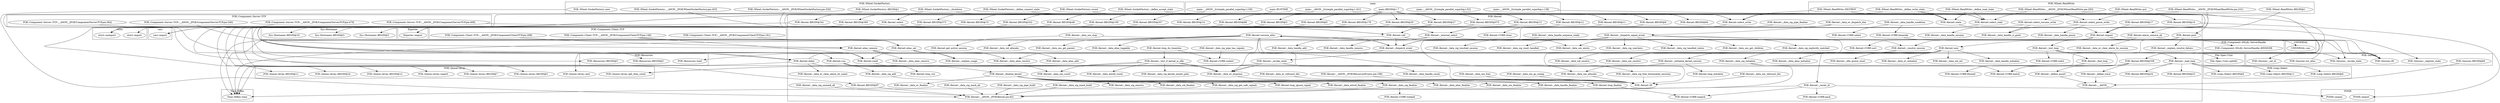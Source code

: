 digraph {
graph [overlap=false]
subgraph cluster_Time_HiRes {
	label="Time::HiRes";
	"Time::HiRes::time";
}
subgraph cluster_POE_Wheel_SocketFactory {
	label="POE::Wheel::SocketFactory";
	"POE::Wheel::SocketFactory::_define_accept_state";
	"POE::Wheel::SocketFactory::_shutdown";
	"POE::Wheel::SocketFactory::__ANON__[POE/Wheel/SocketFactory.pm:320]";
	"POE::Wheel::SocketFactory::event";
	"POE::Wheel::SocketFactory::new";
	"POE::Wheel::SocketFactory::_define_connect_state";
	"POE::Wheel::SocketFactory::BEGIN@1";
	"POE::Wheel::SocketFactory::__ANON__[POE/Wheel/SocketFactory.pm:203]";
}
subgraph cluster_main {
	label="main";
	"main::RUNTIME";
	"main::__ANON__[t/simple_parallel_superbig.t:138]";
	"main::BEGIN@1.7";
	"main::__ANON__[t/simple_parallel_superbig.t:161]";
	"main::__ANON__[t/simple_parallel_superbig.t:52]";
	"main::__ANON__[t/simple_parallel_superbig.t:159]";
}
subgraph cluster_File_Spec_Unix {
	label="File::Spec::Unix";
	"File::Spec::Unix::splitdir";
}
subgraph cluster_vars {
	label="vars";
	"vars::import";
}
subgraph cluster_Sys_Hostname {
	label="Sys::Hostname";
	"Sys::Hostname::BEGIN@16";
	"Sys::Hostname::BEGIN@5";
	"Sys::Hostname::BEGIN@3";
}
subgraph cluster_POE_Component_Client_TCP {
	label="POE::Component::Client::TCP";
	"POE::Component::Client::TCP::__ANON__[POE/Component/Client/TCP.pm:181]";
	"POE::Component::Client::TCP::__ANON__[POE/Component/Client/TCP.pm:298]";
	"POE::Component::Client::TCP::__ANON__[POE/Component/Client/TCP.pm:149]";
}
subgraph cluster_POE_Component_Server_TCP {
	label="POE::Component::Server::TCP";
	"POE::Component::Server::TCP::__ANON__[POE/Component/Server/TCP.pm:479]";
	"POE::Component::Server::TCP::__ANON__[POE/Component/Server/TCP.pm:540]";
	"POE::Component::Server::TCP::__ANON__[POE/Component/Server/TCP.pm:364]";
	"POE::Component::Server::TCP::__ANON__[POE/Component/Server/TCP.pm:408]";
}
subgraph cluster_POE_Session {
	label="POE::Session";
	"POE::Session::BEGIN@84";
	"POE::Session::ID";
	"POE::Session::_invoke_state";
	"POE::Session::_register_state";
	"POE::Session::_set_id";
	"POE::Session::try_alloc";
}
subgraph cluster_POE_Loop_Select {
	label="POE::Loop::Select";
	"POE::Loop::Select::BEGIN@6";
	"POE::Loop::Select::BEGIN@11";
	"POE::Loop::Select::BEGIN@9";
}
subgraph cluster_POE_Wheel_ReadWrite {
	label="POE::Wheel::ReadWrite";
	"POE::Wheel::ReadWrite::BEGIN@1";
	"POE::Wheel::ReadWrite::DESTROY";
	"POE::Wheel::ReadWrite::__ANON__[POE/Wheel/ReadWrite.pm:293]";
	"POE::Wheel::ReadWrite::put";
	"POE::Wheel::ReadWrite::_define_write_state";
	"POE::Wheel::ReadWrite::_define_read_state";
	"POE::Wheel::ReadWrite::__ANON__[POE/Wheel/ReadWrite.pm:231]";
}
subgraph cluster_POSIX {
	label="POSIX";
	"POSIX::uname";
	"POSIX::import";
}
subgraph cluster_POE_Resources {
	label="POE::Resources";
	"POE::Resources::BEGIN@3";
	"POE::Resources::BEGIN@5";
	"POE::Resources::load";
}
subgraph cluster_strict {
	label="strict";
	"strict::import";
	"strict::unimport";
}
subgraph cluster_Exporter {
	label="Exporter";
	"Exporter::import";
}
subgraph cluster_POE_Component_SSLify_ServerHandle {
	label="POE::Component::SSLify::ServerHandle";
	"POE::Component::SSLify::ServerHandle::BINMODE";
}
subgraph cluster_POE_Kernel {
	label="POE::Kernel";
	"POE::Kernel::_data_ev_dispatch_due";
	"POE::Kernel::BEGIN@176";
	"POE::Kernel::_data_ev_clear_alarm_by_name";
	"POE::Kernel::BEGIN@24";
	"POE::Kernel::_data_ev_refcount_dec";
	"POE::Kernel::_data_ses_resolve";
	"POE::Kernel::CORE:binmode";
	"POE::Kernel::_data_alias_add";
	"POE::Kernel::_data_alias_finalize";
	"POE::Kernel::BEGIN@357";
	"POE::Kernel::_data_sig_add";
	"POE::Kernel::_data_handle_is_good";
	"POE::Kernel::_data_ev_initialize";
	"POE::Kernel::_data_ses_allocate";
	"POE::Kernel::_data_sid_allocate";
	"POE::Kernel::_initialize_kernel_session";
	"POE::Kernel::_data_ses_finalize";
	"POE::Kernel::_data_handle_finalize";
	"POE::Kernel::_data_ev_finalize";
	"POE::Kernel::BEGIN@97";
	"POE::Kernel::_data_sig_pipe_finalize";
	"POE::Kernel::BEGIN@10";
	"POE::Kernel::BEGIN@338";
	"POE::Kernel::_data_sig_remove";
	"POE::Kernel::_data_sid_set";
	"POE::Kernel::post";
	"POE::Kernel::BEGIN@3";
	"POE::Kernel::_data_handle_pause";
	"POE::Kernel::BEGIN@15";
	"POE::Kernel::_data_sig_mask_build";
	"POE::Kernel::_data_sid_resolve";
	"POE::Kernel::select_read";
	"POE::Kernel::_data_ev_enqueue";
	"POE::Kernel::alias_set";
	"POE::Kernel::_data_ev_clear_alarm_by_session";
	"POE::Kernel::select_pause_write";
	"POE::Kernel::_data_ses_exists";
	"POE::Kernel::CORE:close";
	"POE::Kernel::new";
	"POE::Kernel::CORE:unpack";
	"POE::Kernel::BEGIN@322";
	"POE::Kernel::BEGIN@84";
	"POE::Kernel::_data_ses_refcount_dec";
	"POE::Kernel::CORE:pack";
	"POE::Kernel::_data_alias_resolve";
	"POE::Kernel::_internal_select";
	"POE::Kernel::_data_extref_count";
	"POE::Kernel::_explain_usage";
	"POE::Kernel::BEGIN@27";
	"POE::Kernel::BEGIN@365";
	"POE::Kernel::_resolve_session";
	"POE::Kernel::_recalc_id";
	"POE::Kernel::loop_initialize";
	"POE::Kernel::_data_handle_initialize";
	"POE::Kernel::_define_assert";
	"POE::Kernel::call";
	"POE::Kernel::_find_loop";
	"POE::Kernel::_dispatch_signal_event";
	"POE::Kernel::loop_finalize";
	"POE::Kernel::_data_sig_explicitly_watched";
	"POE::Kernel::loop_run";
	"POE::Kernel::state";
	"POE::Kernel::_load_loop";
	"POE::Kernel::_test_if_kernel_is_idle";
	"POE::Kernel::_data_sig_touched_session";
	"POE::Kernel::_data_sig_pipe_build";
	"POE::Kernel::BEGIN@13";
	"POE::Kernel::_data_sig_reset_handled";
	"POE::Kernel::_data_sig_unmask_all";
	"POE::Kernel::BEGIN@575";
	"POE::Kernel::_finalize_kernel";
	"POE::Kernel::_data_alias_loggable";
	"POE::Kernel::_data_sig_free_terminated_sessions";
	"POE::Kernel::CORE:subst";
	"POE::Kernel::_dispatch_event";
	"POE::Kernel::CORE:sselect";
	"POE::Kernel::CORE:select";
	"POE::Kernel::_data_sig_watchers";
	"POE::Kernel::BEGIN@100";
	"POE::Kernel::_data_sig_kernel_awaits_pids";
	"POE::Kernel::_data_sid_finalize";
	"POE::Kernel::_explain_resolve_failure";
	"POE::Kernel::__ANON__[POE/Kernel.pm:92]";
	"POE::Kernel::alarm_remove_all";
	"POE::Kernel::_data_ses_count";
	"POE::Kernel::select";
	"POE::Kernel::BEGIN@23";
	"POE::Kernel::BEGIN@8";
	"POE::Kernel::delay";
	"POE::Kernel::BEGIN@12";
	"POE::Kernel::_invoke_state";
	"POE::Kernel::_data_sig_handled_status";
	"POE::Kernel::__ANON__";
	"POE::Kernel::_data_handle_enqueue_ready";
	"POE::Kernel::get_active_session";
	"POE::Kernel::_data_handle_count";
	"POE::Kernel::_data_handle_remove";
	"POE::Kernel::BEGIN@14";
	"POE::Kernel::select_resume_write";
	"POE::Kernel::select_write";
	"POE::Kernel::_data_sig_get_safe_signals";
	"POE::Kernel::_data_sig_mask_all";
	"POE::Kernel::_data_handle_condition";
	"POE::Kernel::ID";
	"POE::Kernel::BEGIN@341";
	"POE::Kernel::import";
	"POE::Kernel::BEGIN@373";
	"POE::Kernel::_data_sig_pipe_has_signals";
	"POE::Kernel::yield";
	"POE::Kernel::_data_ses_gc_sweep";
	"POE::Kernel::loop_ignore_signal";
	"POE::Kernel::CORE:waitpid";
	"POE::Kernel::_test_loop";
	"POE::Kernel::_data_handle_resume";
	"POE::Kernel::loop_do_timeslice";
	"POE::Kernel::_data_alias_initialize";
	"POE::Kernel::_data_ses_free";
	"POE::Kernel::_data_sig_initialize";
	"POE::Kernel::run";
	"POE::Kernel::_data_alias_remove";
	"POE::Kernel::_data_ses_get_children";
	"POE::Kernel::alias_remove";
	"POE::Kernel::BEGIN@88";
	"POE::Kernel::_data_extref_finalize";
	"POE::Kernel::__ANON__[POE/Resource/Events.pm:199]";
	"POE::Kernel::_data_sig_finalize";
	"POE::Kernel::_data_ses_stop";
	"POE::Kernel::CORE:fteread";
	"POE::Kernel::CORE:sort";
	"POE::Kernel::BEGIN@20";
	"POE::Kernel::BEGIN@5";
	"POE::Kernel::_data_ses_get_parent";
	"POE::Kernel::session_alloc";
	"POE::Kernel::BEGIN@17";
	"POE::Kernel::_data_handle_add";
	"POE::Kernel::_define_trace";
	"POE::Kernel::BEGIN@48";
	"POE::Kernel::_idle_queue_reset";
	"POE::Kernel::BEGIN@11";
	"POE::Kernel::CORE:match";
}
subgraph cluster_UNIVERSAL {
	label="UNIVERSAL";
	"UNIVERSAL::can";
}
subgraph cluster_POE_Queue_Array {
	label="POE::Queue::Array";
	"POE::Queue::Array::new";
	"POE::Queue::Array::get_item_count";
	"POE::Queue::Array::BEGIN@7";
	"POE::Queue::Array::BEGIN@5";
	"POE::Queue::Array::BEGIN@24";
	"POE::Queue::Array::BEGIN@12";
	"POE::Queue::Array::BEGIN@11";
	"POE::Queue::Array::import";
}
"POE::Kernel::_finalize_kernel" -> "POE::Kernel::_data_ses_finalize";
"POE::Kernel::BEGIN@575" -> "POE::Resources::BEGIN@3";
"POE::Kernel::new" -> "POE::Kernel::_initialize_kernel_session";
"POE::Kernel::_finalize_kernel" -> "POE::Kernel::_data_ev_finalize";
"POE::Kernel::_finalize_kernel" -> "POE::Kernel::_data_handle_finalize";
"main::BEGIN@1.7" -> "POE::Kernel::BEGIN@97";
"POE::Kernel::new" -> "POE::Kernel::_data_ev_initialize";
"POE::Kernel::_load_loop" -> "Time::HiRes::time";
"POE::Kernel::session_alloc" -> "Time::HiRes::time";
"POE::Kernel::delay" -> "Time::HiRes::time";
"POE::Kernel::call" -> "Time::HiRes::time";
"POE::Kernel::_recalc_id" -> "Time::HiRes::time";
"POE::Kernel::_dispatch_signal_event" -> "Time::HiRes::time";
"POE::Kernel::session_alloc" -> "POE::Kernel::_data_ses_allocate";
"POE::Kernel::_initialize_kernel_session" -> "POE::Kernel::_data_ses_allocate";
"POE::Kernel::select_resume_write" -> "POE::Kernel::_data_handle_is_good";
"POE::Kernel::select_pause_write" -> "POE::Kernel::_data_handle_is_good";
"POE::Kernel::session_alloc" -> "POE::Kernel::_data_sid_allocate";
"POE::Kernel::select_pause_write" -> "POE::Kernel::_data_handle_pause";
"main::BEGIN@1.7" -> "POE::Kernel::BEGIN@15";
"POE::Kernel::BEGIN@27" -> "POE::Queue::Array::BEGIN@7";
"main::BEGIN@1.7" -> "POE::Kernel::BEGIN@338";
"main::BEGIN@1.7" -> "POE::Kernel::BEGIN@10";
"POE::Kernel::_finalize_kernel" -> "POE::Kernel::_data_sig_remove";
"POE::Kernel::new" -> "POE::Kernel::_data_sid_set";
"main::BEGIN@1.7" -> "POE::Kernel::BEGIN@3";
"main::__ANON__[t/simple_parallel_superbig.t:52]" -> "POE::Kernel::post";
"POE::Kernel::BEGIN@27" -> "POE::Queue::Array::BEGIN@12";
"main::BEGIN@1.7" -> "POE::Kernel::BEGIN@176";
"POE::Kernel::_load_loop" -> "POE::Kernel::BEGIN@24";
"POE::Kernel::delay" -> "POE::Kernel::_data_ev_clear_alarm_by_name";
"POE::Kernel::_data_handle_condition" -> "POE::Kernel::CORE:binmode";
"POE::Kernel::alias_set" -> "POE::Kernel::_data_alias_add";
"POE::Kernel::_finalize_kernel" -> "POE::Kernel::_data_alias_finalize";
"POE::Kernel::run" -> "POE::Kernel::_data_sig_add";
"main::BEGIN@1.7" -> "POE::Kernel::BEGIN@357";
"POE::Kernel::_resolve_session" -> "POE::Kernel::_data_ses_resolve";
"POE::Kernel::_initialize_kernel_session" -> "POE::Kernel::loop_initialize";
"POE::Kernel::BEGIN@13" -> "Sys::Hostname::BEGIN@5";
"POE::Kernel::new" -> "POE::Kernel::_data_handle_initialize";
"main::BEGIN@1.7" -> "POE::Kernel::BEGIN@365";
"POE::Kernel::call" -> "POE::Kernel::_resolve_session";
"POE::Kernel::post" -> "POE::Kernel::_resolve_session";
"POE::Kernel::new" -> "POE::Kernel::_recalc_id";
"POE::Kernel::run" -> "POE::Kernel::loop_run";
"POE::Kernel::_dispatch_signal_event" -> "POE::Kernel::_data_sig_explicitly_watched";
"POE::Kernel::BEGIN@176" -> "vars::import";
"POE::Kernel::BEGIN@5" -> "vars::import";
"POE::Kernel::BEGIN@20" -> "vars::import";
"POE::Kernel::BEGIN@10" -> "POSIX::import";
"POE::Wheel::ReadWrite::DESTROY" -> "POE::Kernel::state";
"POE::Wheel::SocketFactory::_define_accept_state" -> "POE::Kernel::state";
"POE::Wheel::ReadWrite::_define_write_state" -> "POE::Kernel::state";
"POE::Wheel::SocketFactory::_define_connect_state" -> "POE::Kernel::state";
"POE::Wheel::SocketFactory::_shutdown" -> "POE::Kernel::state";
"POE::Wheel::ReadWrite::_define_read_state" -> "POE::Kernel::state";
"POE::Kernel::session_alloc" -> "POE::Session::_set_id";
"POE::Kernel::BEGIN@338" -> "POE::Kernel::_define_assert";
"POE::Kernel::BEGIN@13" -> "Exporter::import";
"POE::Kernel::BEGIN@8" -> "Exporter::import";
"POE::Kernel::BEGIN@12" -> "Exporter::import";
"POE::Kernel::BEGIN@11" -> "Exporter::import";
"POE::Component::Server::TCP::__ANON__[POE/Component/Server/TCP.pm:408]" -> "POE::Kernel::call";
"POE::Wheel::ReadWrite::__ANON__[POE/Wheel/ReadWrite.pm:293]" -> "POE::Kernel::call";
"POE::Wheel::SocketFactory::__ANON__[POE/Wheel/SocketFactory.pm:320]" -> "POE::Kernel::call";
"POE::Wheel::ReadWrite::__ANON__[POE/Wheel/ReadWrite.pm:231]" -> "POE::Kernel::call";
"POE::Wheel::SocketFactory::__ANON__[POE/Wheel/SocketFactory.pm:203]" -> "POE::Kernel::call";
"POE::Kernel::BEGIN@27" -> "POE::Queue::Array::BEGIN@11";
"POE::Kernel::_finalize_kernel" -> "POE::Kernel::loop_finalize";
"POE::Kernel::_data_ev_dispatch_due" -> "POE::Kernel::_dispatch_signal_event";
"POE::Kernel::_test_loop" -> "POE::Kernel::_find_loop";
"POE::Kernel::_load_loop" -> "POE::Loop::Select::BEGIN@9";
"POE::Kernel::_load_loop" -> "POE::Loop::Select::BEGIN@11";
"POE::Kernel::_data_sig_pipe_finalize" -> "POE::Kernel::CORE:close";
"POE::Kernel::_invoke_state" -> "POE::Queue::Array::get_item_count";
"POE::Kernel::_test_if_kernel_is_idle" -> "POE::Queue::Array::get_item_count";
"POE::Kernel::session_alloc" -> "POE::Kernel::_data_ses_exists";
"POE::Kernel::alarm_remove_all" -> "POE::Kernel::_data_ses_exists";
"POE::Kernel::_recalc_id" -> "POE::Kernel::CORE:unpack";
"POE::Kernel::loop_finalize" -> "POE::Kernel::CORE:unpack";
"POE::Kernel::import" -> "POE::Kernel::new";
"POE::Kernel::_load_loop" -> "POE::Loop::Select::BEGIN@6";
"POE::Wheel::ReadWrite::_define_read_state" -> "POE::Kernel::select_read";
"POE::Wheel::SocketFactory::event" -> "POE::Kernel::select_read";
"POE::Wheel::ReadWrite::__ANON__[POE/Wheel/ReadWrite.pm:293]" -> "POE::Kernel::select_read";
"POE::Wheel::SocketFactory::_define_accept_state" -> "POE::Kernel::select_read";
"POE::Wheel::ReadWrite::DESTROY" -> "POE::Kernel::select_read";
"POE::Kernel::post" -> "POE::Kernel::_data_ev_enqueue";
"POE::Kernel::delay" -> "POE::Kernel::_data_ev_enqueue";
"POE::Kernel::_invoke_state" -> "POE::Kernel::_data_ev_enqueue";
"POE::Kernel::session_alloc" -> "POE::Kernel::_data_ev_enqueue";
"POE::Kernel::yield" -> "POE::Kernel::_data_ev_enqueue";
"POE::Kernel::_test_if_kernel_is_idle" -> "POE::Kernel::_data_ev_enqueue";
"POE::Component::Client::TCP::__ANON__[POE/Component/Client/TCP.pm:181]" -> "POE::Kernel::alias_set";
"POE::Component::Server::TCP::__ANON__[POE/Component/Server/TCP.pm:479]" -> "POE::Kernel::alias_set";
"POE::Component::Client::TCP::__ANON__[POE/Component/Client/TCP.pm:149]" -> "POE::Kernel::alias_set";
"POE::Kernel::_resolve_session" -> "POE::Kernel::_data_sid_resolve";
"POE::Wheel::ReadWrite::_define_write_state" -> "POE::Kernel::select_pause_write";
"POE::Wheel::ReadWrite::__ANON__[POE/Wheel/ReadWrite.pm:231]" -> "POE::Kernel::select_pause_write";
"POE::Kernel::CORE:binmode" -> "POE::Component::SSLify::ServerHandle::BINMODE";
"POE::Kernel::alarm_remove_all" -> "POE::Kernel::_data_ev_clear_alarm_by_session";
"POE::Kernel::BEGIN@27" -> "POE::Queue::Array::import";
"POE::Kernel::select_write" -> "POE::Kernel::_internal_select";
"POE::Kernel::select" -> "POE::Kernel::_internal_select";
"POE::Kernel::select_read" -> "POE::Kernel::_internal_select";
"POE::Kernel::alias_remove" -> "POE::Kernel::_explain_usage";
"POE::Kernel::alias_set" -> "POE::Kernel::_explain_usage";
"POE::Kernel::_test_if_kernel_is_idle" -> "POE::Kernel::_data_extref_count";
"POE::Kernel::BEGIN@13" -> "Sys::Hostname::BEGIN@16";
"main::BEGIN@1.7" -> "POE::Kernel::BEGIN@27";
"POE::Kernel::new" -> "POE::Resources::load";
"main::BEGIN@1.7" -> "POE::Kernel::BEGIN@322";
"POE::Kernel::BEGIN@27" -> "POE::Queue::Array::BEGIN@5";
"main::BEGIN@1.7" -> "POE::Kernel::BEGIN@84";
"POE::Kernel::BEGIN@27" -> "POE::Queue::Array::BEGIN@24";
"POE::Kernel::_recalc_id" -> "POE::Kernel::CORE:pack";
"POE::Kernel::alias_remove" -> "POE::Kernel::_data_alias_resolve";
"POE::Kernel::alias_set" -> "POE::Kernel::_data_alias_resolve";
"POE::Kernel::_resolve_session" -> "POE::Kernel::_data_alias_resolve";
"POE::Kernel::call" -> "POE::Session::_invoke_state";
"POE::Kernel::_dispatch_event" -> "POE::Session::_invoke_state";
"POE::Kernel::_dispatch_event" -> "POE::Kernel::_invoke_state";
"main::BEGIN@1.7" -> "POE::Kernel::BEGIN@12";
"POE::Kernel::BEGIN@3" -> "strict::import";
"POE::Kernel::state" -> "POE::Session::_register_state";
"POE::Session::BEGIN@84" -> "POE::Kernel::__ANON__";
"POE::Kernel::_define_trace" -> "POE::Kernel::__ANON__";
"POE::Kernel::_define_assert" -> "POE::Kernel::__ANON__";
"POE::Kernel::_dispatch_signal_event" -> "POE::Kernel::_data_sig_handled_status";
"main::__ANON__[t/simple_parallel_superbig.t:161]" -> "POE::Kernel::alarm_remove_all";
"POE::Kernel::_test_if_kernel_is_idle" -> "POE::Kernel::_data_ses_count";
"POE::Kernel::run" -> "POE::Kernel::_data_ses_count";
"POE::Kernel::_load_loop" -> "POE::Kernel::BEGIN@23";
"main::BEGIN@1.7" -> "POE::Kernel::BEGIN@8";
"POE::Wheel::SocketFactory::_shutdown" -> "POE::Kernel::select";
"main::__ANON__[t/simple_parallel_superbig.t:159]" -> "POE::Kernel::delay";
"main::__ANON__[t/simple_parallel_superbig.t:161]" -> "POE::Kernel::delay";
"POE::Kernel::_internal_select" -> "POE::Kernel::_data_handle_remove";
"main::BEGIN@1.7" -> "POE::Kernel::BEGIN@14";
"POE::Kernel::_test_if_kernel_is_idle" -> "POE::Kernel::_data_handle_count";
"POE::Kernel::_invoke_state" -> "POE::Kernel::_data_handle_count";
"POE::Wheel::ReadWrite::_define_write_state" -> "POE::Kernel::select_write";
"POE::Wheel::SocketFactory::_define_connect_state" -> "POE::Kernel::select_write";
"POE::Wheel::ReadWrite::DESTROY" -> "POE::Kernel::select_write";
"POE::Wheel::SocketFactory::event" -> "POE::Kernel::select_write";
"POE::Wheel::ReadWrite::put" -> "POE::Kernel::select_resume_write";
"POE::Kernel::_finalize_kernel" -> "POE::Kernel::_data_sig_get_safe_signals";
"POE::Kernel::BEGIN@575" -> "POE::Resources::BEGIN@5";
"POE::Kernel::_data_ses_stop" -> "POE::Kernel::get_active_session";
"POE::Kernel::_test_loop" -> "File::Spec::Unix::splitdir";
"main::BEGIN@1.7" -> "POE::Kernel::BEGIN@575";
"POE::Kernel::session_alloc" -> "POE::Kernel::_data_alias_loggable";
"POE::Kernel::run" -> "POE::Kernel::_finalize_kernel";
"POE::Kernel::_test_loop" -> "POE::Kernel::_load_loop";
"POE::Kernel::loop_do_timeslice" -> "POE::Kernel::_test_if_kernel_is_idle";
"POE::Kernel::BEGIN@48" -> "strict::unimport";
"POE::Kernel::BEGIN@88" -> "strict::unimport";
"POE::Kernel::BEGIN@365" -> "strict::unimport";
"POE::Kernel::BEGIN@322" -> "strict::unimport";
"POE::Kernel::BEGIN@357" -> "strict::unimport";
"POE::Kernel::BEGIN@100" -> "strict::unimport";
"POE::Kernel::BEGIN@341" -> "strict::unimport";
"POE::Kernel::BEGIN@373" -> "strict::unimport";
"POE::Kernel::_dispatch_signal_event" -> "POE::Kernel::_data_sig_touched_session";
"POE::Kernel::_dispatch_signal_event" -> "POE::Kernel::_data_sig_reset_handled";
"main::BEGIN@1.7" -> "POE::Kernel::BEGIN@13";
"POE::Kernel::_test_if_kernel_is_idle" -> "POE::Kernel::_data_sig_kernel_awaits_pids";
"main::BEGIN@1.7" -> "POE::Kernel::BEGIN@100";
"POE::Kernel::_data_sig_pipe_build" -> "POE::Kernel::__ANON__[POE/Kernel.pm:92]";
"POE::Wheel::SocketFactory::new" -> "POE::Kernel::__ANON__[POE/Kernel.pm:92]";
"POE::Kernel::_data_sig_mask_all" -> "POE::Kernel::__ANON__[POE/Kernel.pm:92]";
"POE::Kernel::BEGIN@97" -> "POE::Kernel::__ANON__[POE/Kernel.pm:92]";
"POE::Kernel::_data_sig_unmask_all" -> "POE::Kernel::__ANON__[POE/Kernel.pm:92]";
"POE::Kernel::_data_sig_initialize" -> "POE::Kernel::__ANON__[POE/Kernel.pm:92]";
"POE::Kernel::_data_sig_mask_build" -> "POE::Kernel::__ANON__[POE/Kernel.pm:92]";
"POE::Kernel::_data_sig_finalize" -> "POE::Kernel::__ANON__[POE/Kernel.pm:92]";
"POE::Kernel::_finalize_kernel" -> "POE::Kernel::_data_sid_finalize";
"POE::Kernel::post" -> "POE::Kernel::_explain_resolve_failure";
"POE::Kernel::_recalc_id" -> "POSIX::uname";
"POE::Kernel::_test_loop" -> "POE::Kernel::CORE:subst";
"POE::Kernel::_dispatch_signal_event" -> "POE::Kernel::_data_sig_free_terminated_sessions";
"POE::Kernel::_data_handle_condition" -> "POE::Kernel::CORE:select";
"POE::Kernel::_data_ev_dispatch_due" -> "POE::Kernel::_dispatch_event";
"POE::Kernel::session_alloc" -> "POE::Kernel::_dispatch_event";
"POE::Kernel::_data_ses_stop" -> "POE::Kernel::_dispatch_event";
"POE::Kernel::call" -> "POE::Kernel::_dispatch_event";
"POE::Kernel::_data_handle_enqueue_ready" -> "POE::Kernel::_dispatch_event";
"POE::Kernel::_dispatch_signal_event" -> "POE::Kernel::_dispatch_event";
"POE::Kernel::_data_sig_pipe_has_signals" -> "POE::Kernel::CORE:sselect";
"POE::Kernel::loop_do_timeslice" -> "POE::Kernel::CORE:sselect";
"POE::Kernel::_dispatch_signal_event" -> "POE::Kernel::_data_sig_watchers";
"POE::Kernel::_finalize_kernel" -> "POE::Kernel::_data_sig_finalize";
"POE::Kernel::new" -> "POE::Queue::Array::new";
"POE::Kernel::_find_loop" -> "POE::Kernel::CORE:fteread";
"main::BEGIN@1.7" -> "POE::Kernel::BEGIN@20";
"POE::Kernel::import" -> "POE::Kernel::CORE:sort";
"main::BEGIN@1.7" -> "POE::Kernel::BEGIN@5";
"POE::Component::Server::TCP::__ANON__[POE/Component/Server/TCP.pm:540]" -> "POE::Kernel::alias_remove";
"POE::Component::Client::TCP::__ANON__[POE/Component/Client/TCP.pm:298]" -> "POE::Kernel::alias_remove";
"main::BEGIN@1.7" -> "POE::Kernel::BEGIN@88";
"POE::Kernel::_finalize_kernel" -> "POE::Kernel::_data_extref_finalize";
"main::BEGIN@1.7" -> "POE::Kernel::BEGIN@11";
"POE::Kernel::new" -> "POE::Kernel::_idle_queue_reset";
"POE::Kernel::BEGIN@338" -> "POE::Kernel::CORE:match";
"POE::Kernel::_test_loop" -> "POE::Kernel::CORE:match";
"POE::Kernel::_data_sig_initialize" -> "POE::Kernel::CORE:match";
"POE::Kernel::session_alloc" -> "POE::Kernel::_data_ses_get_parent";
"POE::Session::try_alloc" -> "POE::Kernel::session_alloc";
"POE::Kernel::_internal_select" -> "POE::Kernel::_data_handle_add";
"POE::Kernel::BEGIN@338" -> "POE::Kernel::_define_trace";
"main::BEGIN@1.7" -> "POE::Kernel::BEGIN@48";
"POE::Wheel::ReadWrite::BEGIN@1" -> "POE::Kernel::import";
"main::BEGIN@1.7" -> "POE::Kernel::import";
"POE::Kernel::BEGIN@17" -> "POE::Kernel::import";
"POE::Wheel::SocketFactory::BEGIN@1" -> "POE::Kernel::import";
"POE::Component::Client::TCP::__ANON__[POE/Component/Client/TCP.pm:149]" -> "POE::Kernel::yield";
"main::__ANON__[t/simple_parallel_superbig.t:159]" -> "POE::Kernel::yield";
"POE::Component::Server::TCP::__ANON__[POE/Component/Server/TCP.pm:364]" -> "POE::Kernel::yield";
"main::__ANON__[t/simple_parallel_superbig.t:138]" -> "POE::Kernel::yield";
"main::BEGIN@1.7" -> "POE::Kernel::BEGIN@373";
"POE::Kernel::_finalize_kernel" -> "POE::Kernel::loop_ignore_signal";
"POE::Kernel::BEGIN@13" -> "Sys::Hostname::BEGIN@3";
"POE::Kernel::_data_ses_free" -> "POE::Kernel::ID";
"POE::Kernel::_data_ev_refcount_dec" -> "POE::Kernel::ID";
"POE::Kernel::_data_ses_gc_sweep" -> "POE::Kernel::ID";
"POE::Kernel::_data_sig_add" -> "POE::Kernel::ID";
"POE::Kernel::_finalize_kernel" -> "POE::Kernel::ID";
"POE::Kernel::_data_sig_free_terminated_sessions" -> "POE::Kernel::ID";
"POE::Kernel::session_alloc" -> "POE::Kernel::ID";
"POE::Kernel::_data_ses_allocate" -> "POE::Kernel::ID";
"POE::Kernel::_data_ev_enqueue" -> "POE::Kernel::ID";
"POE::Kernel::_data_ses_refcount_dec" -> "POE::Kernel::ID";
"POE::Kernel::__ANON__[POE/Resource/Events.pm:199]" -> "POE::Kernel::ID";
"POE::Kernel::_dispatch_signal_event" -> "POE::Kernel::ID";
"main::BEGIN@1.7" -> "POE::Kernel::BEGIN@341";
"main::RUNTIME" -> "POE::Kernel::run";
"POE::Kernel::new" -> "POE::Kernel::_data_sig_initialize";
"POE::Kernel::_dispatch_signal_event" -> "POE::Kernel::_data_ses_get_children";
"POE::Kernel::alias_remove" -> "POE::Kernel::_data_alias_remove";
"POE::Kernel::import" -> "UNIVERSAL::can";
"POE::Kernel::_data_sig_finalize" -> "POE::Kernel::CORE:waitpid";
"POE::Kernel::import" -> "POE::Kernel::_test_loop";
"POE::Kernel::new" -> "POE::Kernel::_data_alias_initialize";
"POE::Kernel::select_resume_write" -> "POE::Kernel::_data_handle_resume";
"POE::Kernel::delay" -> "POE::Session::ID";
"POE::Kernel::session_alloc" -> "POE::Session::ID";
"POE::Kernel::alarm_remove_all" -> "POE::Session::ID";
"POE::Kernel::_internal_select" -> "POE::Session::ID";
}
